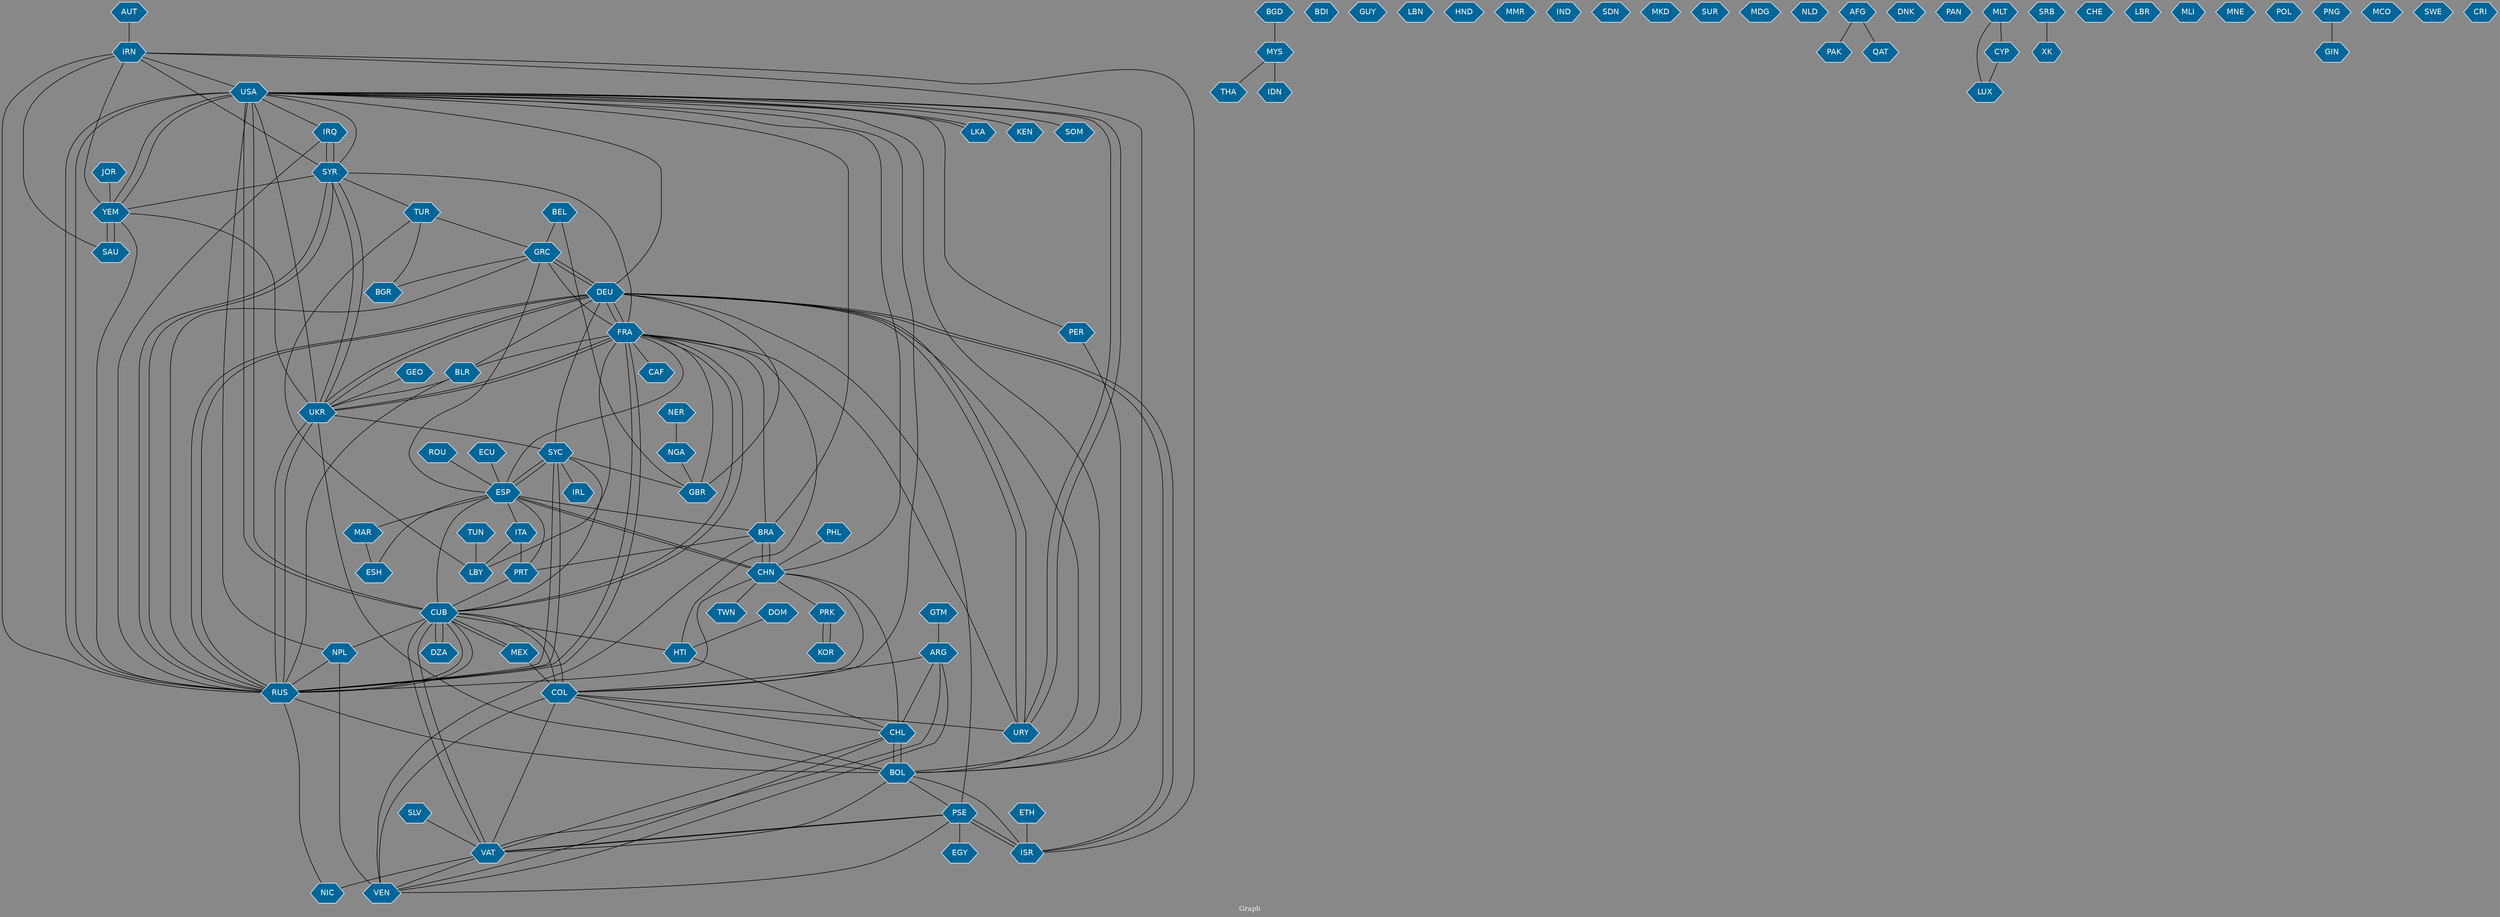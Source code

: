 // Countries together in item graph
graph {
	graph [bgcolor="#888888" fontcolor=white fontsize=12 label="Graph" outputorder=edgesfirst overlap=prism]
	node [color=white fillcolor="#006699" fontcolor=white fontname=Helvetica shape=hexagon style=filled]
	edge [arrowhead=open color=black fontcolor=white fontname=Courier fontsize=12]
		IRN [label=IRN]
		USA [label=USA]
		SYR [label=SYR]
		IRQ [label=IRQ]
		GBR [label=GBR]
		FRA [label=FRA]
		ARG [label=ARG]
		UKR [label=UKR]
		BOL [label=BOL]
		COL [label=COL]
		ESP [label=ESP]
		NPL [label=NPL]
		CHL [label=CHL]
		YEM [label=YEM]
		ITA [label=ITA]
		LBY [label=LBY]
		BRA [label=BRA]
		CHN [label=CHN]
		TWN [label=TWN]
		CUB [label=CUB]
		BGD [label=BGD]
		DEU [label=DEU]
		GRC [label=GRC]
		BDI [label=BDI]
		GUY [label=GUY]
		VAT [label=VAT]
		SAU [label=SAU]
		EGY [label=EGY]
		PRK [label=PRK]
		GTM [label=GTM]
		LBN [label=LBN]
		PRT [label=PRT]
		DZA [label=DZA]
		BEL [label=BEL]
		HND [label=HND]
		ISR [label=ISR]
		PSE [label=PSE]
		RUS [label=RUS]
		PHL [label=PHL]
		SYC [label=SYC]
		THA [label=THA]
		NGA [label=NGA]
		IRL [label=IRL]
		SLV [label=SLV]
		MEX [label=MEX]
		MMR [label=MMR]
		ECU [label=ECU]
		URY [label=URY]
		VEN [label=VEN]
		KOR [label=KOR]
		IDN [label=IDN]
		IND [label=IND]
		MYS [label=MYS]
		SDN [label=SDN]
		MKD [label=MKD]
		TUN [label=TUN]
		PER [label=PER]
		LKA [label=LKA]
		TUR [label=TUR]
		ETH [label=ETH]
		NIC [label=NIC]
		SUR [label=SUR]
		ROU [label=ROU]
		AUT [label=AUT]
		MDG [label=MDG]
		BLR [label=BLR]
		NLD [label=NLD]
		PAK [label=PAK]
		JOR [label=JOR]
		QAT [label=QAT]
		DNK [label=DNK]
		PAN [label=PAN]
		LUX [label=LUX]
		AFG [label=AFG]
		SRB [label=SRB]
		XK [label=XK]
		DOM [label=DOM]
		HTI [label=HTI]
		CHE [label=CHE]
		LBR [label=LBR]
		GEO [label=GEO]
		KEN [label=KEN]
		MLI [label=MLI]
		MNE [label=MNE]
		BGR [label=BGR]
		POL [label=POL]
		PNG [label=PNG]
		GIN [label=GIN]
		MCO [label=MCO]
		SOM [label=SOM]
		MAR [label=MAR]
		SWE [label=SWE]
		CAF [label=CAF]
		ESH [label=ESH]
		NER [label=NER]
		MLT [label=MLT]
		CYP [label=CYP]
		CRI [label=CRI]
			UKR -- FRA [weight=1]
			RUS -- BOL [weight=1]
			COL -- VAT [weight=2]
			CUB -- MEX [weight=1]
			YEM -- UKR [weight=1]
			ESP -- PRT [weight=1]
			SAU -- YEM [weight=1]
			GRC -- BGR [weight=1]
			USA -- PER [weight=1]
			CUB -- HTI [weight=1]
			DEU -- PSE [weight=2]
			SYR -- TUR [weight=3]
			USA -- SOM [weight=1]
			USA -- LKA [weight=1]
			ARG -- VAT [weight=1]
			MEX -- COL [weight=1]
			PSE -- VAT [weight=2]
			BEL -- GRC [weight=1]
			RUS -- DEU [weight=3]
			ESP -- BRA [weight=2]
			URY -- FRA [weight=1]
			CHN -- PRK [weight=1]
			UKR -- USA [weight=1]
			USA -- YEM [weight=1]
			DOM -- HTI [weight=1]
			DZA -- CUB [weight=4]
			NPL -- RUS [weight=1]
			CHN -- BRA [weight=3]
			AUT -- IRN [weight=1]
			CHN -- ESP [weight=1]
			CHN -- CHL [weight=2]
			RUS -- CUB [weight=2]
			ARG -- VEN [weight=1]
			COL -- BOL [weight=1]
			CUB -- RUS [weight=1]
			MYS -- THA [weight=1]
			PSE -- VEN [weight=1]
			KOR -- PRK [weight=3]
			DEU -- UKR [weight=3]
			DEU -- RUS [weight=2]
			USA -- NPL [weight=2]
			COL -- CUB [weight=1]
			CHN -- USA [weight=1]
			CYP -- LUX [weight=1]
			HTI -- CHL [weight=1]
			YEM -- RUS [weight=1]
			BRA -- PRT [weight=1]
			CHN -- COL [weight=1]
			BGD -- MYS [weight=1]
			SLV -- VAT [weight=1]
			RUS -- SYR [weight=2]
			BLR -- RUS [weight=1]
			FRA -- LBY [weight=1]
			ARG -- COL [weight=1]
			COL -- CHL [weight=1]
			CHN -- TWN [weight=2]
			TUR -- GRC [weight=1]
			TUN -- LBY [weight=1]
			COL -- VEN [weight=1]
			UKR -- BOL [weight=2]
			FRA -- HTI [weight=2]
			UKR -- SYR [weight=1]
			GBR -- DEU [weight=1]
			URY -- USA [weight=1]
			USA -- IRQ [weight=2]
			BLR -- UKR [weight=3]
			UKR -- DEU [weight=2]
			PSE -- EGY [weight=1]
			CUB -- NPL [weight=1]
			CUB -- VAT [weight=5]
			COL -- URY [weight=1]
			USA -- RUS [weight=3]
			SYR -- RUS [weight=2]
			PSE -- ISR [weight=3]
			PER -- BOL [weight=1]
			DEU -- GRC [weight=4]
			DEU -- SYC [weight=1]
			TUR -- LBY [weight=1]
			PRT -- CUB [weight=2]
			IRN -- SYR [weight=2]
			SAU -- IRN [weight=1]
			IRN -- YEM [weight=2]
			FRA -- DEU [weight=5]
			CHL -- VAT [weight=1]
			BOL -- IRN [weight=1]
			PNG -- GIN [weight=1]
			YEM -- SAU [weight=6]
			IRQ -- SYR [weight=2]
			GRC -- RUS [weight=1]
			IRN -- RUS [weight=2]
			DEU -- FRA [weight=4]
			CUB -- DZA [weight=1]
			ISR -- PSE [weight=4]
			VAT -- BOL [weight=2]
			VAT -- NIC [weight=1]
			GTM -- ARG [weight=1]
			SYC -- RUS [weight=2]
			FRA -- GRC [weight=2]
			BEL -- GBR [weight=1]
			ESP -- FRA [weight=1]
			ESP -- ITA [weight=2]
			MLT -- CYP [weight=1]
			ROU -- ESP [weight=1]
			GBR -- FRA [weight=1]
			CHL -- VEN [weight=1]
			BOL -- ISR [weight=1]
			UKR -- SYC [weight=1]
			UKR -- RUS [weight=9]
			ARG -- CHL [weight=1]
			SYR -- UKR [weight=1]
			VAT -- VEN [weight=1]
			SRB -- XK [weight=1]
			ESP -- SYC [weight=1]
			ESP -- MAR [weight=1]
			ETH -- ISR [weight=4]
			PRK -- KOR [weight=2]
			RUS -- UKR [weight=11]
			ESP -- ESH [weight=1]
			FRA -- RUS [weight=1]
			IRN -- USA [weight=1]
			GEO -- UKR [weight=1]
			BRA -- VEN [weight=1]
			TUR -- BGR [weight=1]
			ISR -- DEU [weight=3]
			NPL -- VEN [weight=3]
			CHL -- BOL [weight=7]
			VAT -- CUB [weight=2]
			URY -- DEU [weight=1]
			FRA -- CUB [weight=3]
			BRA -- CHN [weight=3]
			USA -- BRA [weight=2]
			USA -- BOL [weight=1]
			RUS -- SYC [weight=3]
			AFG -- QAT [weight=1]
			DEU -- URY [weight=1]
			USA -- DEU [weight=1]
			ESP -- CHN [weight=1]
			DEU -- ISR [weight=1]
			JOR -- YEM [weight=1]
			ESP -- GRC [weight=1]
			SYR -- USA [weight=1]
			SYR -- IRQ [weight=4]
			MYS -- IDN [weight=2]
			USA -- KEN [weight=1]
			BRA -- FRA [weight=1]
			CUB -- FRA [weight=5]
			ITA -- LBY [weight=1]
			RUS -- FRA [weight=1]
			RUS -- IRQ [weight=1]
			SYR -- YEM [weight=1]
			NER -- NGA [weight=1]
			SYC -- IRL [weight=2]
			NGA -- GBR [weight=1]
			CUB -- COL [weight=3]
			SYC -- ESP [weight=1]
			MLT -- LUX [weight=1]
			DEU -- BOL [weight=1]
			RUS -- NIC [weight=1]
			FRA -- CAF [weight=1]
			BLR -- DEU [weight=1]
			VAT -- PSE [weight=2]
			YEM -- USA [weight=1]
			CHN -- RUS [weight=2]
			RUS -- USA [weight=1]
			USA -- CUB [weight=5]
			ECU -- ESP [weight=1]
			FRA -- BLR [weight=1]
			IRN -- ISR [weight=1]
			CUB -- SYC [weight=1]
			CUB -- USA [weight=10]
			BOL -- PSE [weight=1]
			GRC -- DEU [weight=2]
			MAR -- ESH [weight=1]
			ITA -- PRT [weight=1]
			COL -- USA [weight=1]
			SYR -- FRA [weight=1]
			PHL -- CHN [weight=1]
			BOL -- CHL [weight=2]
			USA -- URY [weight=1]
			SYC -- GBR [weight=3]
			MEX -- CUB [weight=1]
			FRA -- UKR [weight=1]
			AFG -- PAK [weight=1]
			CUB -- ESP [weight=1]
			LKA -- USA [weight=1]
}